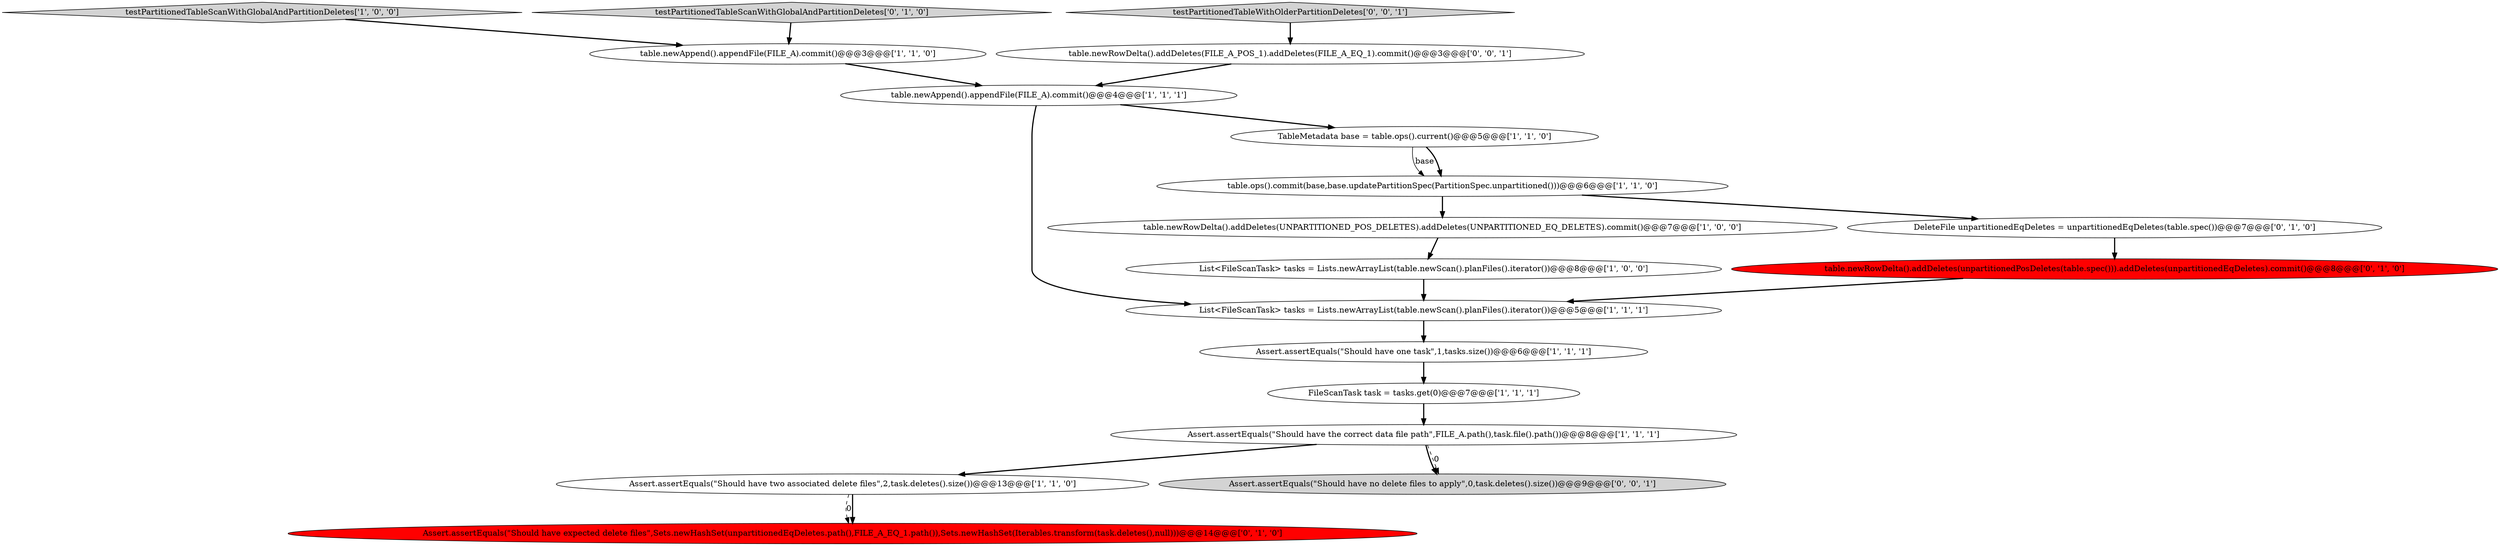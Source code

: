 digraph {
0 [style = filled, label = "table.newRowDelta().addDeletes(UNPARTITIONED_POS_DELETES).addDeletes(UNPARTITIONED_EQ_DELETES).commit()@@@7@@@['1', '0', '0']", fillcolor = white, shape = ellipse image = "AAA0AAABBB1BBB"];
2 [style = filled, label = "testPartitionedTableScanWithGlobalAndPartitionDeletes['1', '0', '0']", fillcolor = lightgray, shape = diamond image = "AAA0AAABBB1BBB"];
3 [style = filled, label = "table.newAppend().appendFile(FILE_A).commit()@@@3@@@['1', '1', '0']", fillcolor = white, shape = ellipse image = "AAA0AAABBB1BBB"];
13 [style = filled, label = "testPartitionedTableScanWithGlobalAndPartitionDeletes['0', '1', '0']", fillcolor = lightgray, shape = diamond image = "AAA0AAABBB2BBB"];
14 [style = filled, label = "table.newRowDelta().addDeletes(unpartitionedPosDeletes(table.spec())).addDeletes(unpartitionedEqDeletes).commit()@@@8@@@['0', '1', '0']", fillcolor = red, shape = ellipse image = "AAA1AAABBB2BBB"];
18 [style = filled, label = "testPartitionedTableWithOlderPartitionDeletes['0', '0', '1']", fillcolor = lightgray, shape = diamond image = "AAA0AAABBB3BBB"];
4 [style = filled, label = "List<FileScanTask> tasks = Lists.newArrayList(table.newScan().planFiles().iterator())@@@5@@@['1', '1', '1']", fillcolor = white, shape = ellipse image = "AAA0AAABBB1BBB"];
11 [style = filled, label = "table.ops().commit(base,base.updatePartitionSpec(PartitionSpec.unpartitioned()))@@@6@@@['1', '1', '0']", fillcolor = white, shape = ellipse image = "AAA0AAABBB1BBB"];
8 [style = filled, label = "TableMetadata base = table.ops().current()@@@5@@@['1', '1', '0']", fillcolor = white, shape = ellipse image = "AAA0AAABBB1BBB"];
15 [style = filled, label = "DeleteFile unpartitionedEqDeletes = unpartitionedEqDeletes(table.spec())@@@7@@@['0', '1', '0']", fillcolor = white, shape = ellipse image = "AAA0AAABBB2BBB"];
1 [style = filled, label = "Assert.assertEquals(\"Should have one task\",1,tasks.size())@@@6@@@['1', '1', '1']", fillcolor = white, shape = ellipse image = "AAA0AAABBB1BBB"];
9 [style = filled, label = "Assert.assertEquals(\"Should have two associated delete files\",2,task.deletes().size())@@@13@@@['1', '1', '0']", fillcolor = white, shape = ellipse image = "AAA0AAABBB1BBB"];
10 [style = filled, label = "FileScanTask task = tasks.get(0)@@@7@@@['1', '1', '1']", fillcolor = white, shape = ellipse image = "AAA0AAABBB1BBB"];
12 [style = filled, label = "Assert.assertEquals(\"Should have expected delete files\",Sets.newHashSet(unpartitionedEqDeletes.path(),FILE_A_EQ_1.path()),Sets.newHashSet(Iterables.transform(task.deletes(),null)))@@@14@@@['0', '1', '0']", fillcolor = red, shape = ellipse image = "AAA1AAABBB2BBB"];
17 [style = filled, label = "Assert.assertEquals(\"Should have no delete files to apply\",0,task.deletes().size())@@@9@@@['0', '0', '1']", fillcolor = lightgray, shape = ellipse image = "AAA0AAABBB3BBB"];
5 [style = filled, label = "Assert.assertEquals(\"Should have the correct data file path\",FILE_A.path(),task.file().path())@@@8@@@['1', '1', '1']", fillcolor = white, shape = ellipse image = "AAA0AAABBB1BBB"];
7 [style = filled, label = "table.newAppend().appendFile(FILE_A).commit()@@@4@@@['1', '1', '1']", fillcolor = white, shape = ellipse image = "AAA0AAABBB1BBB"];
16 [style = filled, label = "table.newRowDelta().addDeletes(FILE_A_POS_1).addDeletes(FILE_A_EQ_1).commit()@@@3@@@['0', '0', '1']", fillcolor = white, shape = ellipse image = "AAA0AAABBB3BBB"];
6 [style = filled, label = "List<FileScanTask> tasks = Lists.newArrayList(table.newScan().planFiles().iterator())@@@8@@@['1', '0', '0']", fillcolor = white, shape = ellipse image = "AAA0AAABBB1BBB"];
8->11 [style = solid, label="base"];
5->9 [style = bold, label=""];
15->14 [style = bold, label=""];
0->6 [style = bold, label=""];
2->3 [style = bold, label=""];
16->7 [style = bold, label=""];
7->4 [style = bold, label=""];
7->8 [style = bold, label=""];
5->17 [style = bold, label=""];
11->15 [style = bold, label=""];
6->4 [style = bold, label=""];
11->0 [style = bold, label=""];
10->5 [style = bold, label=""];
5->17 [style = dashed, label="0"];
13->3 [style = bold, label=""];
3->7 [style = bold, label=""];
4->1 [style = bold, label=""];
9->12 [style = dashed, label="0"];
9->12 [style = bold, label=""];
1->10 [style = bold, label=""];
8->11 [style = bold, label=""];
14->4 [style = bold, label=""];
18->16 [style = bold, label=""];
}
